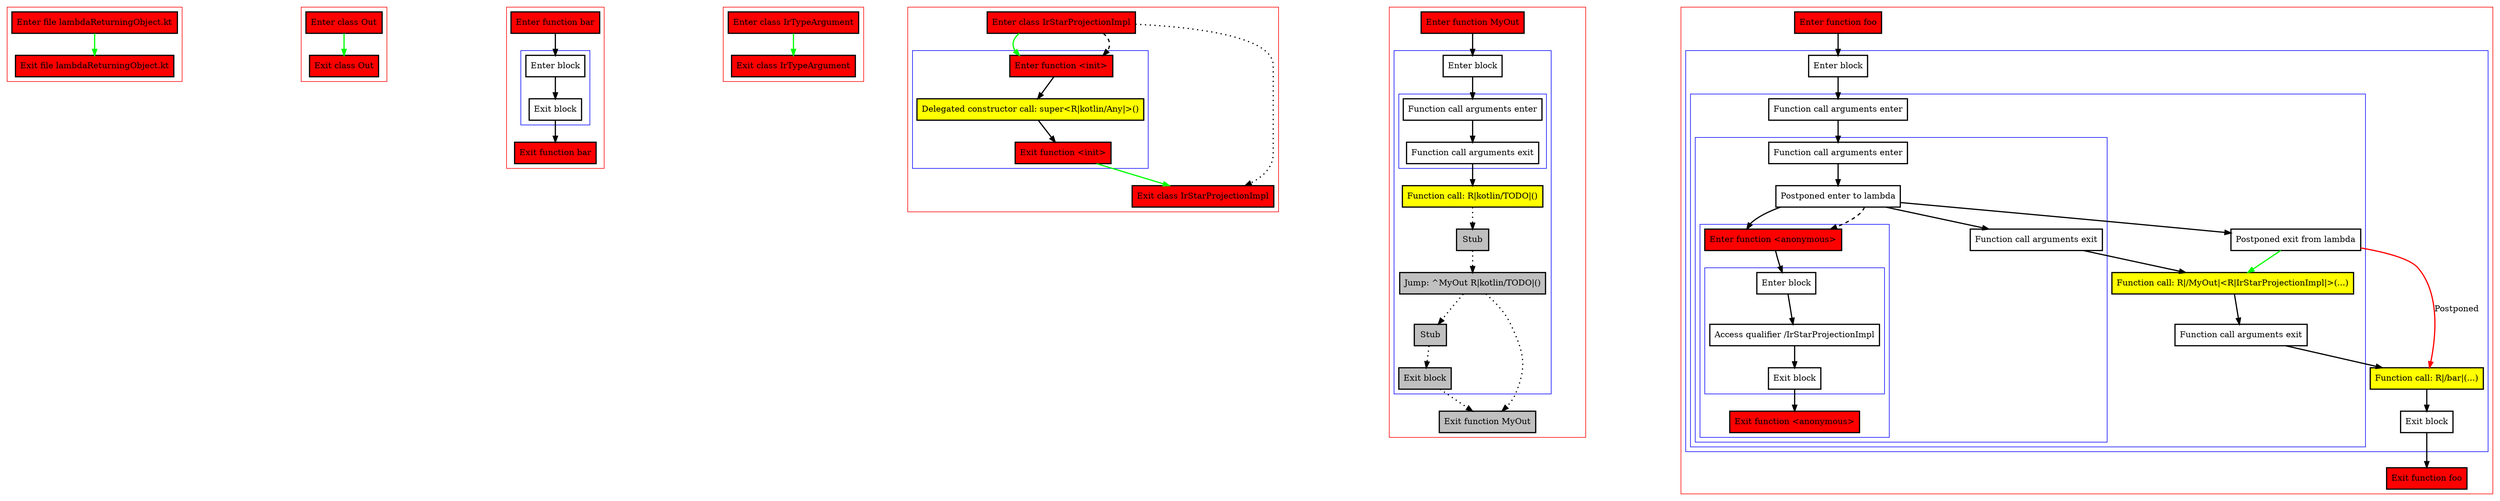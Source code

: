 digraph lambdaReturningObject_kt {
    graph [nodesep=3]
    node [shape=box penwidth=2]
    edge [penwidth=2]

    subgraph cluster_0 {
        color=red
        0 [label="Enter file lambdaReturningObject.kt" style="filled" fillcolor=red];
        1 [label="Exit file lambdaReturningObject.kt" style="filled" fillcolor=red];
    }
    0 -> {1} [color=green];

    subgraph cluster_1 {
        color=red
        2 [label="Enter class Out" style="filled" fillcolor=red];
        3 [label="Exit class Out" style="filled" fillcolor=red];
    }
    2 -> {3} [color=green];

    subgraph cluster_2 {
        color=red
        4 [label="Enter function bar" style="filled" fillcolor=red];
        subgraph cluster_3 {
            color=blue
            5 [label="Enter block"];
            6 [label="Exit block"];
        }
        7 [label="Exit function bar" style="filled" fillcolor=red];
    }
    4 -> {5};
    5 -> {6};
    6 -> {7};

    subgraph cluster_4 {
        color=red
        8 [label="Enter class IrTypeArgument" style="filled" fillcolor=red];
        9 [label="Exit class IrTypeArgument" style="filled" fillcolor=red];
    }
    8 -> {9} [color=green];

    subgraph cluster_5 {
        color=red
        10 [label="Enter class IrStarProjectionImpl" style="filled" fillcolor=red];
        subgraph cluster_6 {
            color=blue
            11 [label="Enter function <init>" style="filled" fillcolor=red];
            12 [label="Delegated constructor call: super<R|kotlin/Any|>()" style="filled" fillcolor=yellow];
            13 [label="Exit function <init>" style="filled" fillcolor=red];
        }
        14 [label="Exit class IrStarProjectionImpl" style="filled" fillcolor=red];
    }
    10 -> {11} [color=green];
    10 -> {14} [style=dotted];
    10 -> {11} [style=dashed];
    11 -> {12};
    12 -> {13};
    13 -> {14} [color=green];

    subgraph cluster_7 {
        color=red
        15 [label="Enter function MyOut" style="filled" fillcolor=red];
        subgraph cluster_8 {
            color=blue
            16 [label="Enter block"];
            subgraph cluster_9 {
                color=blue
                17 [label="Function call arguments enter"];
                18 [label="Function call arguments exit"];
            }
            19 [label="Function call: R|kotlin/TODO|()" style="filled" fillcolor=yellow];
            20 [label="Stub" style="filled" fillcolor=gray];
            21 [label="Jump: ^MyOut R|kotlin/TODO|()" style="filled" fillcolor=gray];
            22 [label="Stub" style="filled" fillcolor=gray];
            23 [label="Exit block" style="filled" fillcolor=gray];
        }
        24 [label="Exit function MyOut" style="filled" fillcolor=gray];
    }
    15 -> {16};
    16 -> {17};
    17 -> {18};
    18 -> {19};
    19 -> {20} [style=dotted];
    20 -> {21} [style=dotted];
    21 -> {22 24} [style=dotted];
    22 -> {23} [style=dotted];
    23 -> {24} [style=dotted];

    subgraph cluster_10 {
        color=red
        25 [label="Enter function foo" style="filled" fillcolor=red];
        subgraph cluster_11 {
            color=blue
            26 [label="Enter block"];
            subgraph cluster_12 {
                color=blue
                27 [label="Function call arguments enter"];
                subgraph cluster_13 {
                    color=blue
                    28 [label="Function call arguments enter"];
                    29 [label="Postponed enter to lambda"];
                    subgraph cluster_14 {
                        color=blue
                        30 [label="Enter function <anonymous>" style="filled" fillcolor=red];
                        subgraph cluster_15 {
                            color=blue
                            31 [label="Enter block"];
                            32 [label="Access qualifier /IrStarProjectionImpl"];
                            33 [label="Exit block"];
                        }
                        34 [label="Exit function <anonymous>" style="filled" fillcolor=red];
                    }
                    35 [label="Function call arguments exit"];
                }
                36 [label="Postponed exit from lambda"];
                37 [label="Function call: R|/MyOut|<R|IrStarProjectionImpl|>(...)" style="filled" fillcolor=yellow];
                38 [label="Function call arguments exit"];
            }
            39 [label="Function call: R|/bar|(...)" style="filled" fillcolor=yellow];
            40 [label="Exit block"];
        }
        41 [label="Exit function foo" style="filled" fillcolor=red];
    }
    25 -> {26};
    26 -> {27};
    27 -> {28};
    28 -> {29};
    29 -> {30 35 36};
    29 -> {30} [style=dashed];
    30 -> {31};
    31 -> {32};
    32 -> {33};
    33 -> {34};
    35 -> {37};
    36 -> {37} [color=green];
    36 -> {39} [color=red label="Postponed"];
    37 -> {38};
    38 -> {39};
    39 -> {40};
    40 -> {41};

}
